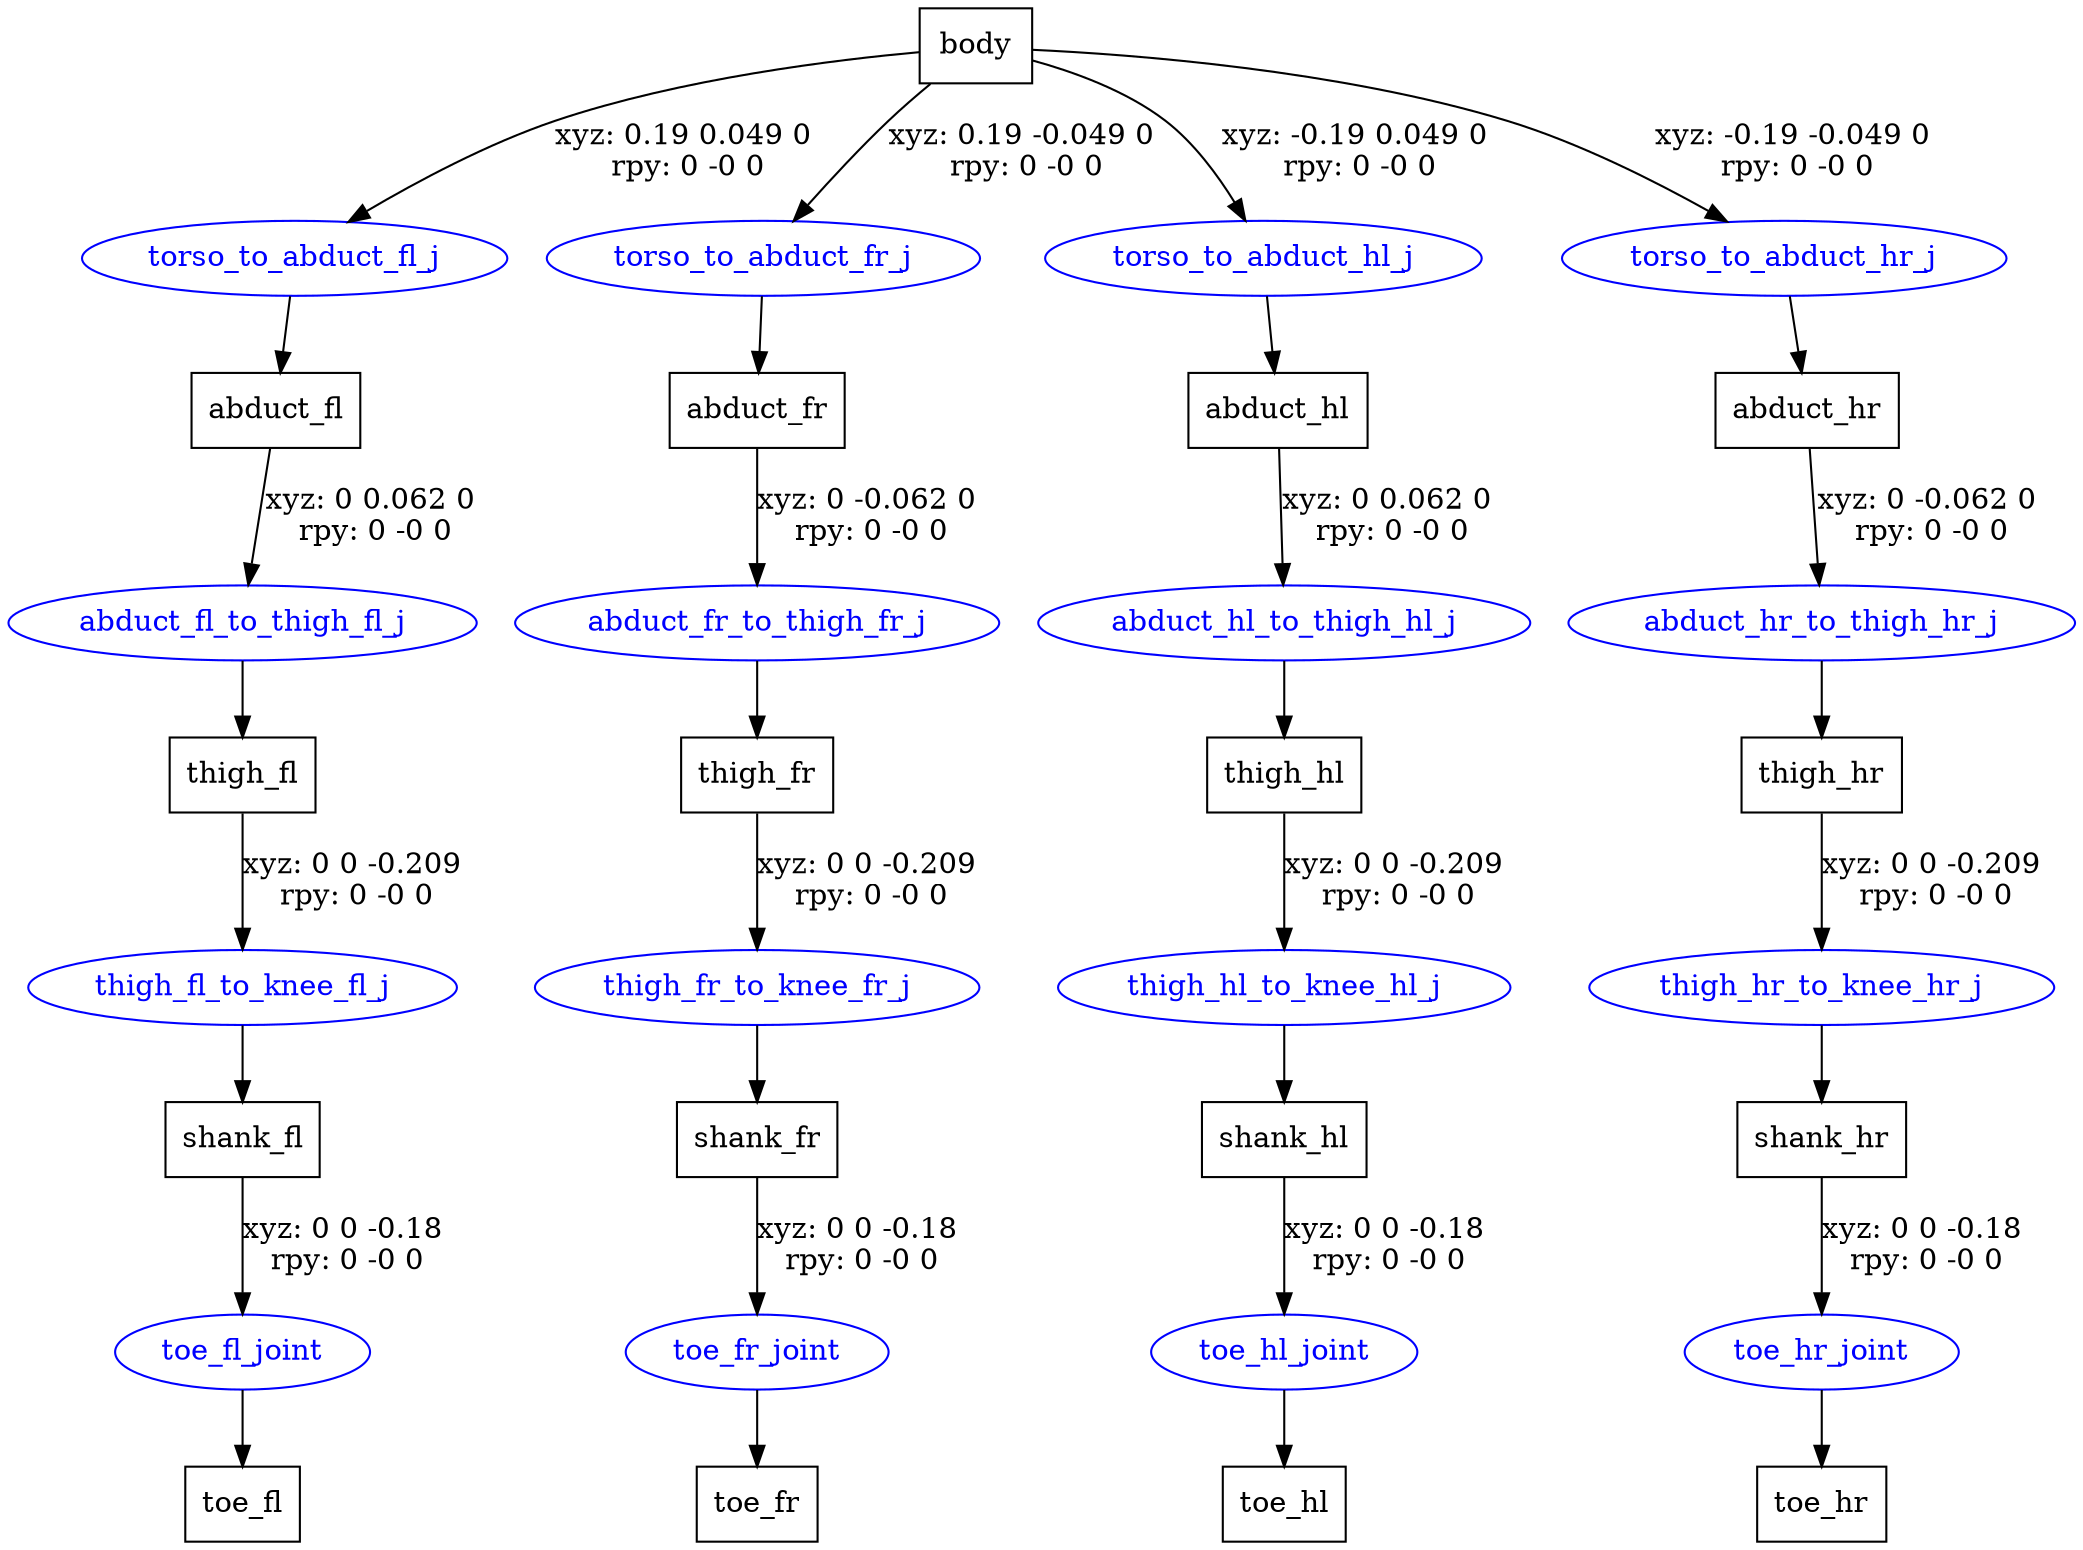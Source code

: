 digraph G {
node [shape=box];
"body" [label="body"];
"abduct_fl" [label="abduct_fl"];
"thigh_fl" [label="thigh_fl"];
"shank_fl" [label="shank_fl"];
"toe_fl" [label="toe_fl"];
"abduct_fr" [label="abduct_fr"];
"thigh_fr" [label="thigh_fr"];
"shank_fr" [label="shank_fr"];
"toe_fr" [label="toe_fr"];
"abduct_hl" [label="abduct_hl"];
"thigh_hl" [label="thigh_hl"];
"shank_hl" [label="shank_hl"];
"toe_hl" [label="toe_hl"];
"abduct_hr" [label="abduct_hr"];
"thigh_hr" [label="thigh_hr"];
"shank_hr" [label="shank_hr"];
"toe_hr" [label="toe_hr"];
node [shape=ellipse, color=blue, fontcolor=blue];
"body" -> "torso_to_abduct_fl_j" [label="xyz: 0.19 0.049 0 \nrpy: 0 -0 0"]
"torso_to_abduct_fl_j" -> "abduct_fl"
"abduct_fl" -> "abduct_fl_to_thigh_fl_j" [label="xyz: 0 0.062 0 \nrpy: 0 -0 0"]
"abduct_fl_to_thigh_fl_j" -> "thigh_fl"
"thigh_fl" -> "thigh_fl_to_knee_fl_j" [label="xyz: 0 0 -0.209 \nrpy: 0 -0 0"]
"thigh_fl_to_knee_fl_j" -> "shank_fl"
"shank_fl" -> "toe_fl_joint" [label="xyz: 0 0 -0.18 \nrpy: 0 -0 0"]
"toe_fl_joint" -> "toe_fl"
"body" -> "torso_to_abduct_fr_j" [label="xyz: 0.19 -0.049 0 \nrpy: 0 -0 0"]
"torso_to_abduct_fr_j" -> "abduct_fr"
"abduct_fr" -> "abduct_fr_to_thigh_fr_j" [label="xyz: 0 -0.062 0 \nrpy: 0 -0 0"]
"abduct_fr_to_thigh_fr_j" -> "thigh_fr"
"thigh_fr" -> "thigh_fr_to_knee_fr_j" [label="xyz: 0 0 -0.209 \nrpy: 0 -0 0"]
"thigh_fr_to_knee_fr_j" -> "shank_fr"
"shank_fr" -> "toe_fr_joint" [label="xyz: 0 0 -0.18 \nrpy: 0 -0 0"]
"toe_fr_joint" -> "toe_fr"
"body" -> "torso_to_abduct_hl_j" [label="xyz: -0.19 0.049 0 \nrpy: 0 -0 0"]
"torso_to_abduct_hl_j" -> "abduct_hl"
"abduct_hl" -> "abduct_hl_to_thigh_hl_j" [label="xyz: 0 0.062 0 \nrpy: 0 -0 0"]
"abduct_hl_to_thigh_hl_j" -> "thigh_hl"
"thigh_hl" -> "thigh_hl_to_knee_hl_j" [label="xyz: 0 0 -0.209 \nrpy: 0 -0 0"]
"thigh_hl_to_knee_hl_j" -> "shank_hl"
"shank_hl" -> "toe_hl_joint" [label="xyz: 0 0 -0.18 \nrpy: 0 -0 0"]
"toe_hl_joint" -> "toe_hl"
"body" -> "torso_to_abduct_hr_j" [label="xyz: -0.19 -0.049 0 \nrpy: 0 -0 0"]
"torso_to_abduct_hr_j" -> "abduct_hr"
"abduct_hr" -> "abduct_hr_to_thigh_hr_j" [label="xyz: 0 -0.062 0 \nrpy: 0 -0 0"]
"abduct_hr_to_thigh_hr_j" -> "thigh_hr"
"thigh_hr" -> "thigh_hr_to_knee_hr_j" [label="xyz: 0 0 -0.209 \nrpy: 0 -0 0"]
"thigh_hr_to_knee_hr_j" -> "shank_hr"
"shank_hr" -> "toe_hr_joint" [label="xyz: 0 0 -0.18 \nrpy: 0 -0 0"]
"toe_hr_joint" -> "toe_hr"
}

